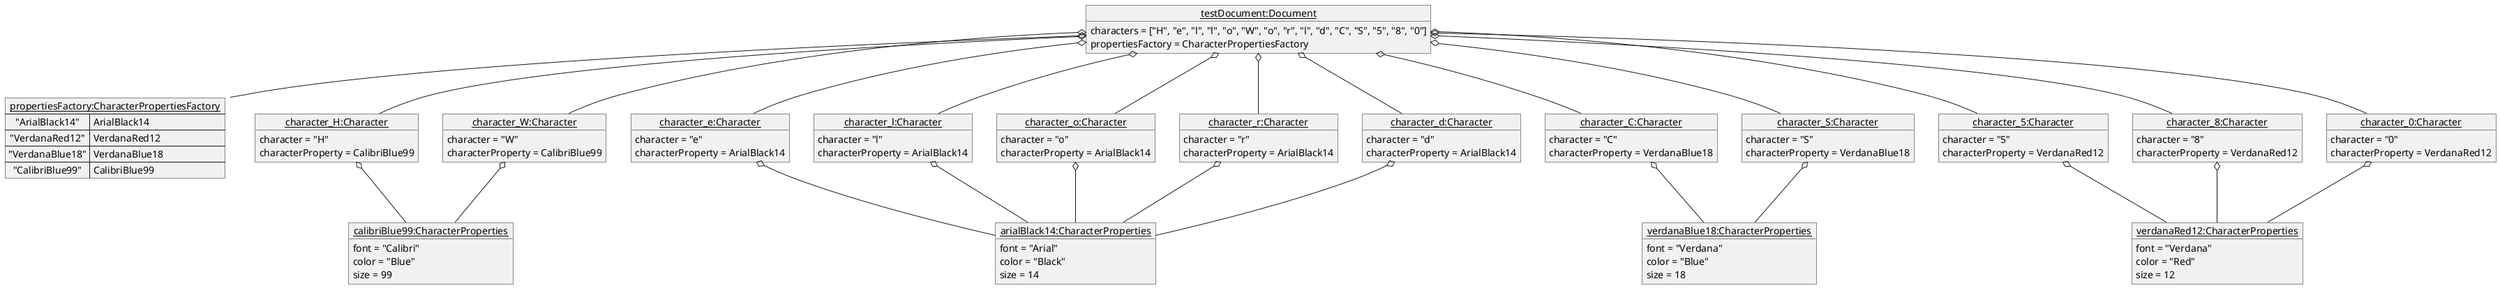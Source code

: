 @startuml
'https://plantuml.com/object-diagram

object "<u>testDocument:Document</u>" as td {
    characters = ["H", "e", "l", "l", "o", "W", "o", "r", "l", "d", "C", "S", "5", "8", "0"]
    propertiesFactory = CharacterPropertiesFactory
}

map "<u>propertiesFactory:CharacterPropertiesFactory</u>" as pf {
    "ArialBlack14" => ArialBlack14
    "VerdanaRed12" => VerdanaRed12
    "VerdanaBlue18" => VerdanaBlue18
    "CalibriBlue99" => CalibriBlue99
}

object "<u>character_H:Character</u>" as cH {
    character = "H"
    characterProperty = CalibriBlue99
}

object "<u>character_e:Character</u>" as ce {
    character = "e"
    characterProperty = ArialBlack14
}

object "<u>character_l:Character</u>" as cl {
    character = "l"
    characterProperty = ArialBlack14
}

object "<u>character_o:Character</u>" as co {
    character = "o"
    characterProperty = ArialBlack14
}

object "<u>character_W:Character</u>" as cW {
    character = "W"
    characterProperty = CalibriBlue99
}

object "<u>character_r:Character</u>" as cr {
    character = "r"
    characterProperty = ArialBlack14
}

object "<u>character_d:Character</u>" as cd {
    character = "d"
    characterProperty = ArialBlack14
}

object "<u>character_C:Character</u>" as cC {
    character = "C"
    characterProperty = VerdanaBlue18
}

object "<u>character_S:Character</u>" as cS {
    character = "S"
    characterProperty = VerdanaBlue18
}

object "<u>character_5:Character</u>" as c5 {
    character = "5"
    characterProperty = VerdanaRed12
}

object "<u>character_8:Character</u>" as c8{
    character = "8"
    characterProperty = VerdanaRed12
}

object "<u>character_0:Character</u>" as c0{
    character = "0"
    characterProperty = VerdanaRed12
}

object "<u>arialBlack14:CharacterProperties</u>" as ab14{
    font = "Arial"
    color = "Black"
    size = 14
}

object "<u>verdanaBlue18:CharacterProperties</u>" as vb18{
    font = "Verdana"
    color = "Blue"
    size = 18
}

object "<u>verdanaRed12:CharacterProperties</u>" as vr12{
    font = "Verdana"
    color = "Red"
    size = 12
}

object "<u>calibriBlue99:CharacterProperties</u>" as cb99 {
    font = "Calibri"
    color = "Blue"
    size = 99
}

td o-- cH
td o-- ce
td o-- cl
td o-- co
td o-- cW
td o-- cr
td o-- cd
td o-- cC
td o-- cS
td o-- c5
td o-- c8
td o-- c0
td o-- pf

cH o-- cb99
ce o-- ab14
cl o-- ab14
co o-- ab14
cW o-- cb99
cr o-- ab14
cd o-- ab14
cC o-- vb18
cS o-- vb18
c5 o-- vr12
c8 o-- vr12
c0 o-- vr12

@enduml
